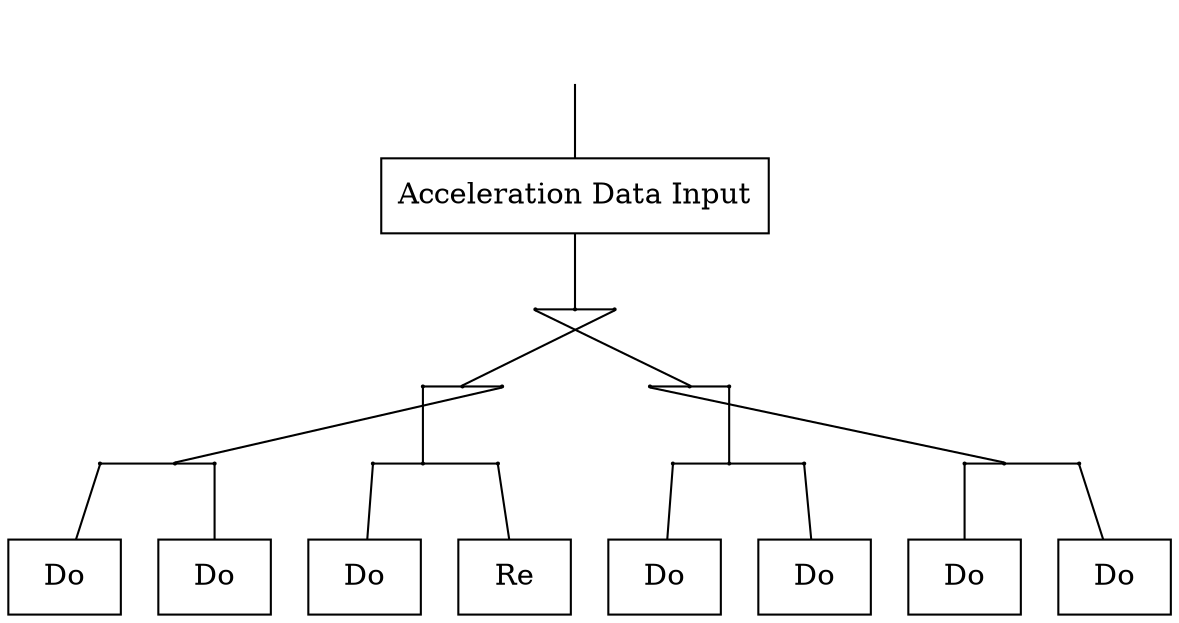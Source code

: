 // Copyright (c) 2017 wangren
// 
// This software is released under the MIT License.
// https://opensource.org/licenses/MIT



digraph {


graph[overlap=false]

edge[dir=none,overlap=false]

// label="Flow chart of the Index Script"
input[label="",shape="none"]

acc[label="Acceleration Data Input",shape="box",style=""]

dot11[label="",shape=circle,style="",height=0.01,width=0.01]
dot12[label="",shape=circle,style="",height=0.01,width=0.01]
dot13[label="",shape=circle,style="",height=0.01,width=0.01]


dot21[label="",shape=circle,style="",height=0.01,width=0.01]
dot22[label="",shape=circle,style="",height=0.01,width=0.01]
dot23[label="",shape=circle,style="",height=0.01,width=0.01]
dot24[label="",shape=circle,style="",height=0.01,width=0.01]
dot25[label="",shape=circle,style="",height=0.01,width=0.01]
dot26[label="",shape=circle,style="",height=0.01,width=0.01]

dot31[label="",shape=circle,style="",height=0.01,width=0.01]
dot32[label="",shape=circle,style="",height=0.01,width=0.01]
dot33[label="",shape=circle,style="",height=0.01,width=0.01]
dot34[label="",shape=circle,style="",height=0.01,width=0.01]
dot35[label="",shape=circle,style="",height=0.01,width=0.01]
dot36[label="",shape=circle,style="",height=0.01,width=0.01]
dot37[label="",shape=circle,style="",height=0.01,width=0.01]
dot38[label="",shape=circle,style="",height=0.01,width=0.01]
dot39[label="",shape=circle,style="",height=0.01,width=0.01]
dot310[label="",shape=circle,style="",height=0.01,width=0.01]
dot311[label="",shape=circle,style="",height=0.01,width=0.01]
dot312[label="",shape=circle,style="",height=0.01,width=0.01]


input->acc

acc->dot12[dir=none]

{rank=same;dot13->dot12->dot11[dir=none]}

dot11->dot22[dir=none]
dot13->dot25[dir=none]

{
rank=same;
dot21->dot22->dot23
dot24->dot25->dot26
}

dot21->dot32
dot23->dot35
dot24->dot38
dot26->dot311

{
	rank=same
	dot31->dot32->dot33
	dot34->dot35->dot36
	dot37->dot38->dot39
	dot310->dot311->dot312
}

dot31->result1
dot33->result2
dot34->result3
dot36->result4
dot37->result5
dot39->result6
dot310->result7
dot312->result8


result1[label="Do",shape=box]
result2[label="Re",shape=box]
result3[label="Do",shape=box]
result4[label="Do",shape=box]
result5[label="Do",shape=box]
result6[label="Do",shape=box]
result7[label="Do",shape=box]
result8[label="Do",shape=box]


}
